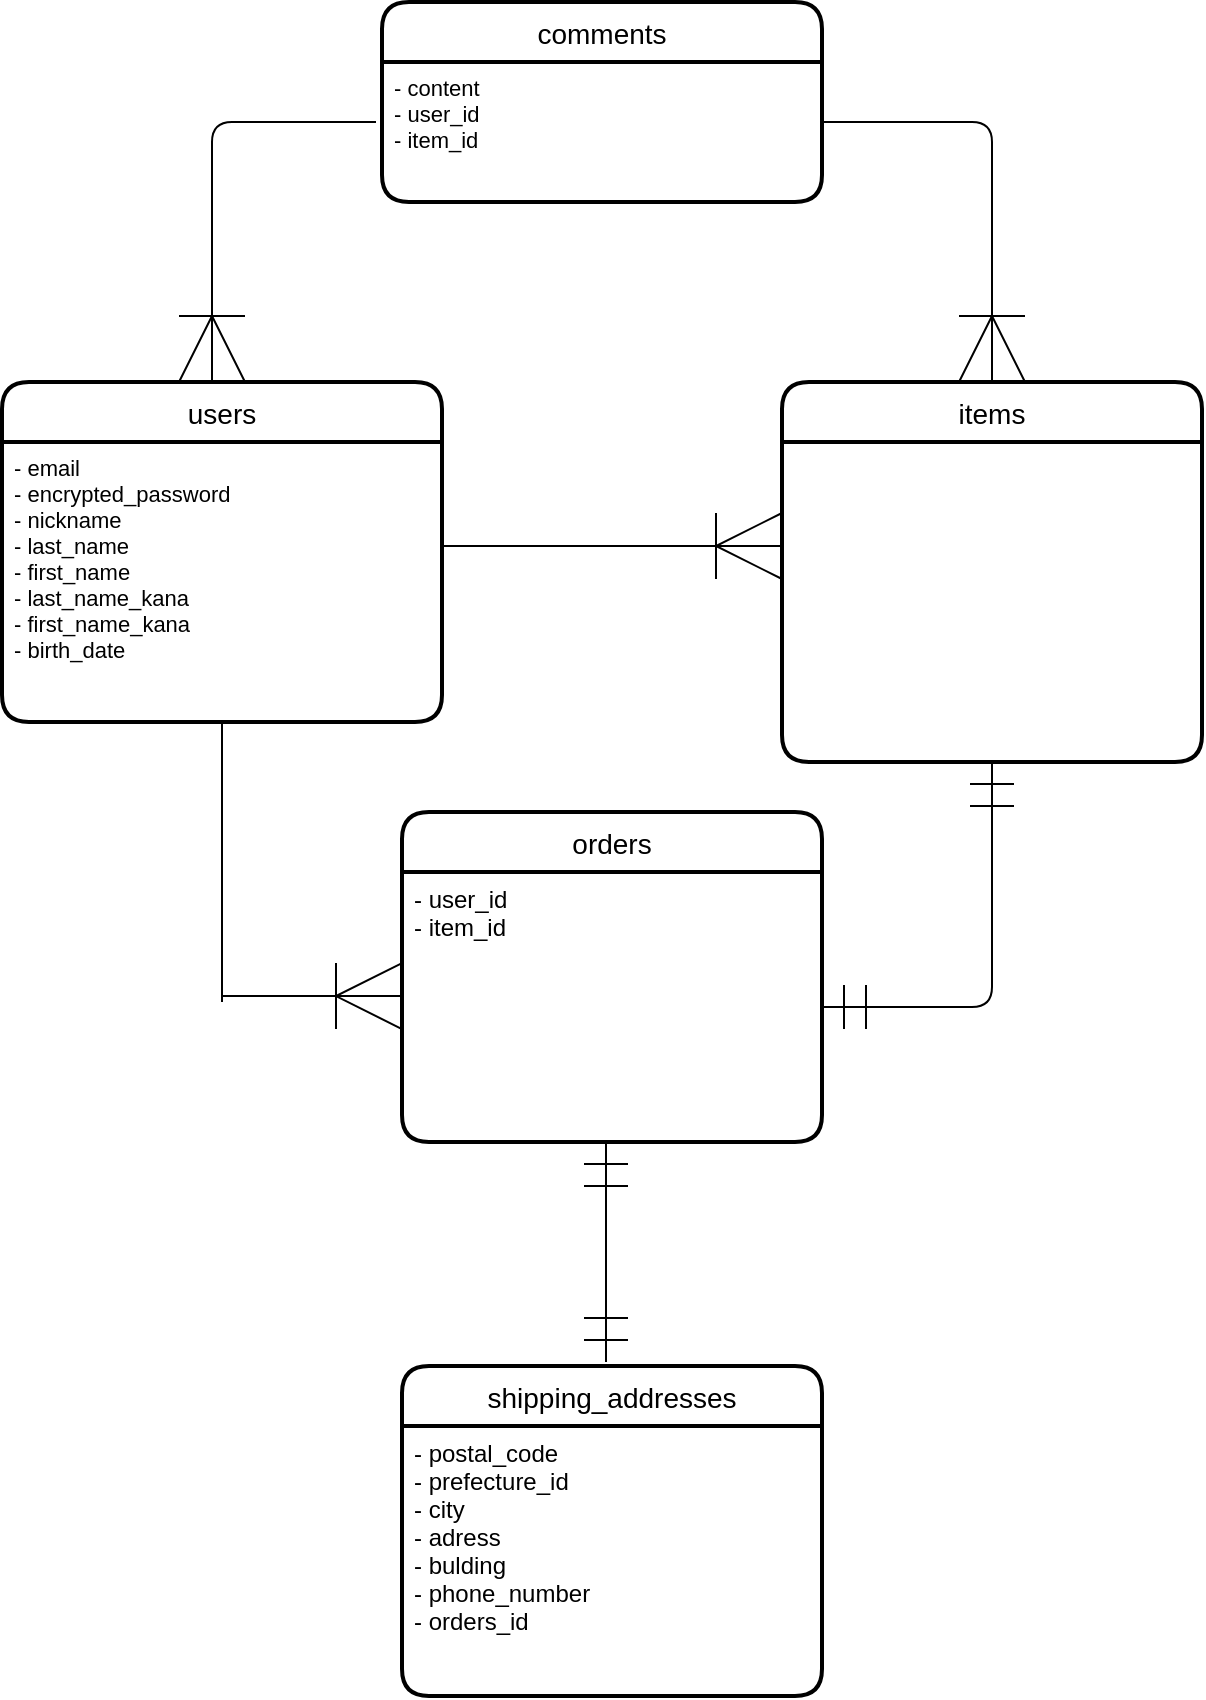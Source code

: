 <mxfile>
    <diagram id="CzlvSBsm1GbI1W3Iz4A9" name="ページ1">
        <mxGraphModel dx="617" dy="428" grid="1" gridSize="10" guides="1" tooltips="1" connect="1" arrows="1" fold="1" page="1" pageScale="1" pageWidth="827" pageHeight="1169" math="0" shadow="0">
            <root>
                <mxCell id="0"/>
                <mxCell id="1" parent="0"/>
                <mxCell id="2" value="users" style="swimlane;childLayout=stackLayout;horizontal=1;startSize=30;horizontalStack=0;rounded=1;fontSize=14;fontStyle=0;strokeWidth=2;resizeParent=0;resizeLast=1;shadow=0;dashed=0;align=center;labelBorderColor=none;strokeColor=default;" parent="1" vertex="1">
                    <mxGeometry x="60" y="250" width="220" height="170" as="geometry"/>
                </mxCell>
                <mxCell id="3" value="- email&#10;- encrypted_password&#10;- nickname&#10;- last_name&#10;- first_name&#10;- last_name_kana&#10;- first_name_kana&#10;- birth_date&#10;" style="align=left;strokeColor=none;fillColor=none;spacingLeft=4;fontSize=11;verticalAlign=top;resizable=0;rotatable=0;part=1;" parent="2" vertex="1">
                    <mxGeometry y="30" width="220" height="140" as="geometry"/>
                </mxCell>
                <mxCell id="4" value="items" style="swimlane;childLayout=stackLayout;horizontal=1;startSize=30;horizontalStack=0;rounded=1;fontSize=14;fontStyle=0;strokeWidth=2;resizeParent=0;resizeLast=1;shadow=0;dashed=0;align=center;verticalAlign=middle;" parent="1" vertex="1">
                    <mxGeometry x="450" y="250" width="210" height="190" as="geometry"/>
                </mxCell>
                <mxCell id="30" value="&lt;font color=&quot;#ffffff&quot; style=&quot;font-size: 11px&quot;&gt;- name&lt;br&gt;-&amp;nbsp;&lt;span style=&quot;font-family: &amp;#34;helvetica neue&amp;#34;&quot;&gt;explain&lt;br&gt;&lt;/span&gt;&lt;span class=&quot;Apple-converted-space&quot; style=&quot;font-family: &amp;#34;helvetica neue&amp;#34;&quot;&gt;- category_id&amp;nbsp;&lt;/span&gt;&lt;/font&gt;&lt;p class=&quot;p1&quot; style=&quot;margin: 0px ; font-stretch: normal ; line-height: normal ; font-family: &amp;#34;helvetica neue&amp;#34; ; font-size: 11px&quot;&gt;&lt;font color=&quot;#ffffff&quot; style=&quot;font-size: 11px&quot;&gt;- sales_status_id&lt;span class=&quot;Apple-converted-space&quot;&gt;&amp;nbsp;&lt;/span&gt;&lt;/font&gt;&lt;/p&gt;&lt;p class=&quot;p1&quot; style=&quot;margin: 0px ; font-stretch: normal ; line-height: normal ; font-family: &amp;#34;helvetica neue&amp;#34; ; font-size: 11px&quot;&gt;&lt;font color=&quot;#ffffff&quot; style=&quot;font-size: 11px&quot;&gt;- shipping_fee_status&lt;span class=&quot;Apple-converted-space&quot;&gt;&amp;nbsp;_id&lt;/span&gt;&lt;/font&gt;&lt;/p&gt;&lt;p class=&quot;p1&quot; style=&quot;margin: 0px ; font-stretch: normal ; line-height: normal ; font-family: &amp;#34;helvetica neue&amp;#34; ; font-size: 11px&quot;&gt;&lt;font color=&quot;#ffffff&quot; style=&quot;font-size: 11px&quot;&gt;- prefecture_id&lt;/font&gt;&lt;/p&gt;&lt;p class=&quot;p1&quot; style=&quot;margin: 0px ; font-stretch: normal ; line-height: normal ; font-family: &amp;#34;helvetica neue&amp;#34; ; font-size: 11px&quot;&gt;&lt;font color=&quot;#ffffff&quot; style=&quot;font-size: 11px&quot;&gt;- scheduled_delivery_id&lt;/font&gt;&lt;/p&gt;&lt;p class=&quot;p1&quot; style=&quot;margin: 0px ; font-stretch: normal ; line-height: normal ; font-family: &amp;#34;helvetica neue&amp;#34; ; font-size: 11px&quot;&gt;&lt;font color=&quot;#ffffff&quot; style=&quot;font-size: 11px&quot;&gt;- price&lt;/font&gt;&lt;/p&gt;&lt;font color=&quot;#ffffff&quot; style=&quot;font-size: 11px&quot;&gt;- user_id&lt;br&gt;&lt;/font&gt;" style="text;html=1;align=left;verticalAlign=top;resizable=0;points=[];autosize=1;strokeColor=none;fillColor=none;fontSize=12;" parent="4" vertex="1">
                    <mxGeometry y="30" width="210" height="160" as="geometry"/>
                </mxCell>
                <mxCell id="6" value="orders" style="swimlane;childLayout=stackLayout;horizontal=1;startSize=30;horizontalStack=0;rounded=1;fontSize=14;fontStyle=0;strokeWidth=2;resizeParent=0;resizeLast=1;shadow=0;dashed=0;align=center;" parent="1" vertex="1">
                    <mxGeometry x="260" y="465" width="210" height="165" as="geometry"/>
                </mxCell>
                <mxCell id="7" value="- user_id&#10;- item_id" style="align=left;strokeColor=none;fillColor=none;spacingLeft=4;fontSize=12;verticalAlign=top;resizable=0;rotatable=0;part=1;" parent="6" vertex="1">
                    <mxGeometry y="30" width="210" height="135" as="geometry"/>
                </mxCell>
                <mxCell id="22" value="" style="edgeStyle=entityRelationEdgeStyle;fontSize=12;html=1;endArrow=ERoneToMany;jumpSize=12;endSize=31;startSize=20;" parent="1" edge="1">
                    <mxGeometry width="100" height="100" relative="1" as="geometry">
                        <mxPoint x="280" y="332" as="sourcePoint"/>
                        <mxPoint x="450" y="332" as="targetPoint"/>
                    </mxGeometry>
                </mxCell>
                <mxCell id="23" value="" style="edgeStyle=orthogonalEdgeStyle;fontSize=12;html=1;endArrow=ERmandOne;startArrow=ERmandOne;startSize=20;endSize=20;jumpSize=12;exitX=1;exitY=0.5;exitDx=0;exitDy=0;" parent="1" source="7" edge="1">
                    <mxGeometry width="100" height="100" relative="1" as="geometry">
                        <mxPoint x="510" y="563" as="sourcePoint"/>
                        <mxPoint x="555" y="440" as="targetPoint"/>
                        <Array as="points">
                            <mxPoint x="555" y="563"/>
                        </Array>
                    </mxGeometry>
                </mxCell>
                <mxCell id="33" value="" style="edgeStyle=entityRelationEdgeStyle;fontSize=12;html=1;endArrow=ERoneToMany;jumpSize=12;endSize=31;startSize=20;" parent="1" edge="1">
                    <mxGeometry width="100" height="100" relative="1" as="geometry">
                        <mxPoint x="170" y="557" as="sourcePoint"/>
                        <mxPoint x="260" y="557.04" as="targetPoint"/>
                    </mxGeometry>
                </mxCell>
                <mxCell id="34" value="" style="endArrow=none;html=1;rounded=0;fontSize=12;exitX=0.5;exitY=1;exitDx=0;exitDy=0;" parent="1" source="3" edge="1">
                    <mxGeometry relative="1" as="geometry">
                        <mxPoint x="170" y="440" as="sourcePoint"/>
                        <mxPoint x="170" y="560" as="targetPoint"/>
                        <Array as="points"/>
                    </mxGeometry>
                </mxCell>
                <mxCell id="36" value="" style="fontSize=12;html=1;endArrow=ERmandOne;startArrow=ERmandOne;fontColor=#FFFFFF;endSize=20;startSize=20;strokeColor=default;" parent="1" edge="1">
                    <mxGeometry width="100" height="100" relative="1" as="geometry">
                        <mxPoint x="362" y="740" as="sourcePoint"/>
                        <mxPoint x="362" y="630" as="targetPoint"/>
                        <Array as="points">
                            <mxPoint x="362" y="700"/>
                            <mxPoint x="362" y="670"/>
                        </Array>
                    </mxGeometry>
                </mxCell>
                <mxCell id="37" value="shipping_addresses" style="swimlane;childLayout=stackLayout;horizontal=1;startSize=30;horizontalStack=0;rounded=1;fontSize=14;fontStyle=0;strokeWidth=2;resizeParent=0;resizeLast=1;shadow=0;dashed=0;align=center;" parent="1" vertex="1">
                    <mxGeometry x="260" y="742" width="210" height="165" as="geometry"/>
                </mxCell>
                <mxCell id="38" value="- postal_code&#10;- prefecture_id&#10;- city&#10;- adress&#10;- bulding&#10;- phone_number&#10;- orders_id" style="align=left;strokeColor=none;fillColor=none;spacingLeft=4;fontSize=12;verticalAlign=top;resizable=0;rotatable=0;part=1;" parent="37" vertex="1">
                    <mxGeometry y="30" width="210" height="135" as="geometry"/>
                </mxCell>
                <mxCell id="39" value="comments" style="swimlane;childLayout=stackLayout;horizontal=1;startSize=30;horizontalStack=0;rounded=1;fontSize=14;fontStyle=0;strokeWidth=2;resizeParent=0;resizeLast=1;shadow=0;dashed=0;align=center;labelBorderColor=none;strokeColor=default;" vertex="1" parent="1">
                    <mxGeometry x="250" y="60" width="220" height="100" as="geometry"/>
                </mxCell>
                <mxCell id="40" value="- content&#10;- user_id&#10;- item_id" style="align=left;strokeColor=none;fillColor=none;spacingLeft=4;fontSize=11;verticalAlign=top;resizable=0;rotatable=0;part=1;" vertex="1" parent="39">
                    <mxGeometry y="30" width="220" height="70" as="geometry"/>
                </mxCell>
                <mxCell id="41" value="" style="edgeStyle=orthogonalEdgeStyle;fontSize=12;html=1;endArrow=ERoneToMany;jumpSize=12;endSize=31;startSize=20;entryX=0.5;entryY=0;entryDx=0;entryDy=0;" edge="1" parent="1" target="4">
                    <mxGeometry width="100" height="100" relative="1" as="geometry">
                        <mxPoint x="470" y="120" as="sourcePoint"/>
                        <mxPoint x="640" y="120" as="targetPoint"/>
                        <Array as="points">
                            <mxPoint x="555" y="120"/>
                        </Array>
                    </mxGeometry>
                </mxCell>
                <mxCell id="42" value="" style="edgeStyle=orthogonalEdgeStyle;fontSize=12;html=1;endArrow=ERoneToMany;jumpSize=12;endSize=31;startSize=20;entryX=0.5;entryY=0;entryDx=0;entryDy=0;" edge="1" parent="1">
                    <mxGeometry width="100" height="100" relative="1" as="geometry">
                        <mxPoint x="247" y="120" as="sourcePoint"/>
                        <mxPoint x="165" y="250" as="targetPoint"/>
                        <Array as="points">
                            <mxPoint x="247" y="120"/>
                            <mxPoint x="165" y="120"/>
                        </Array>
                    </mxGeometry>
                </mxCell>
            </root>
        </mxGraphModel>
    </diagram>
</mxfile>